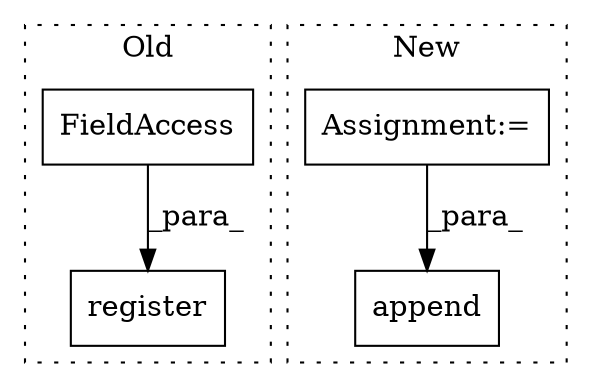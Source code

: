 digraph G {
subgraph cluster0 {
1 [label="register" a="32" s="2022,2061" l="9,1" shape="box"];
3 [label="FieldAccess" a="22" s="2031" l="13" shape="box"];
label = "Old";
style="dotted";
}
subgraph cluster1 {
2 [label="append" a="32" s="3286,3307" l="7,1" shape="box"];
4 [label="Assignment:=" a="7" s="3160" l="1" shape="box"];
label = "New";
style="dotted";
}
3 -> 1 [label="_para_"];
4 -> 2 [label="_para_"];
}